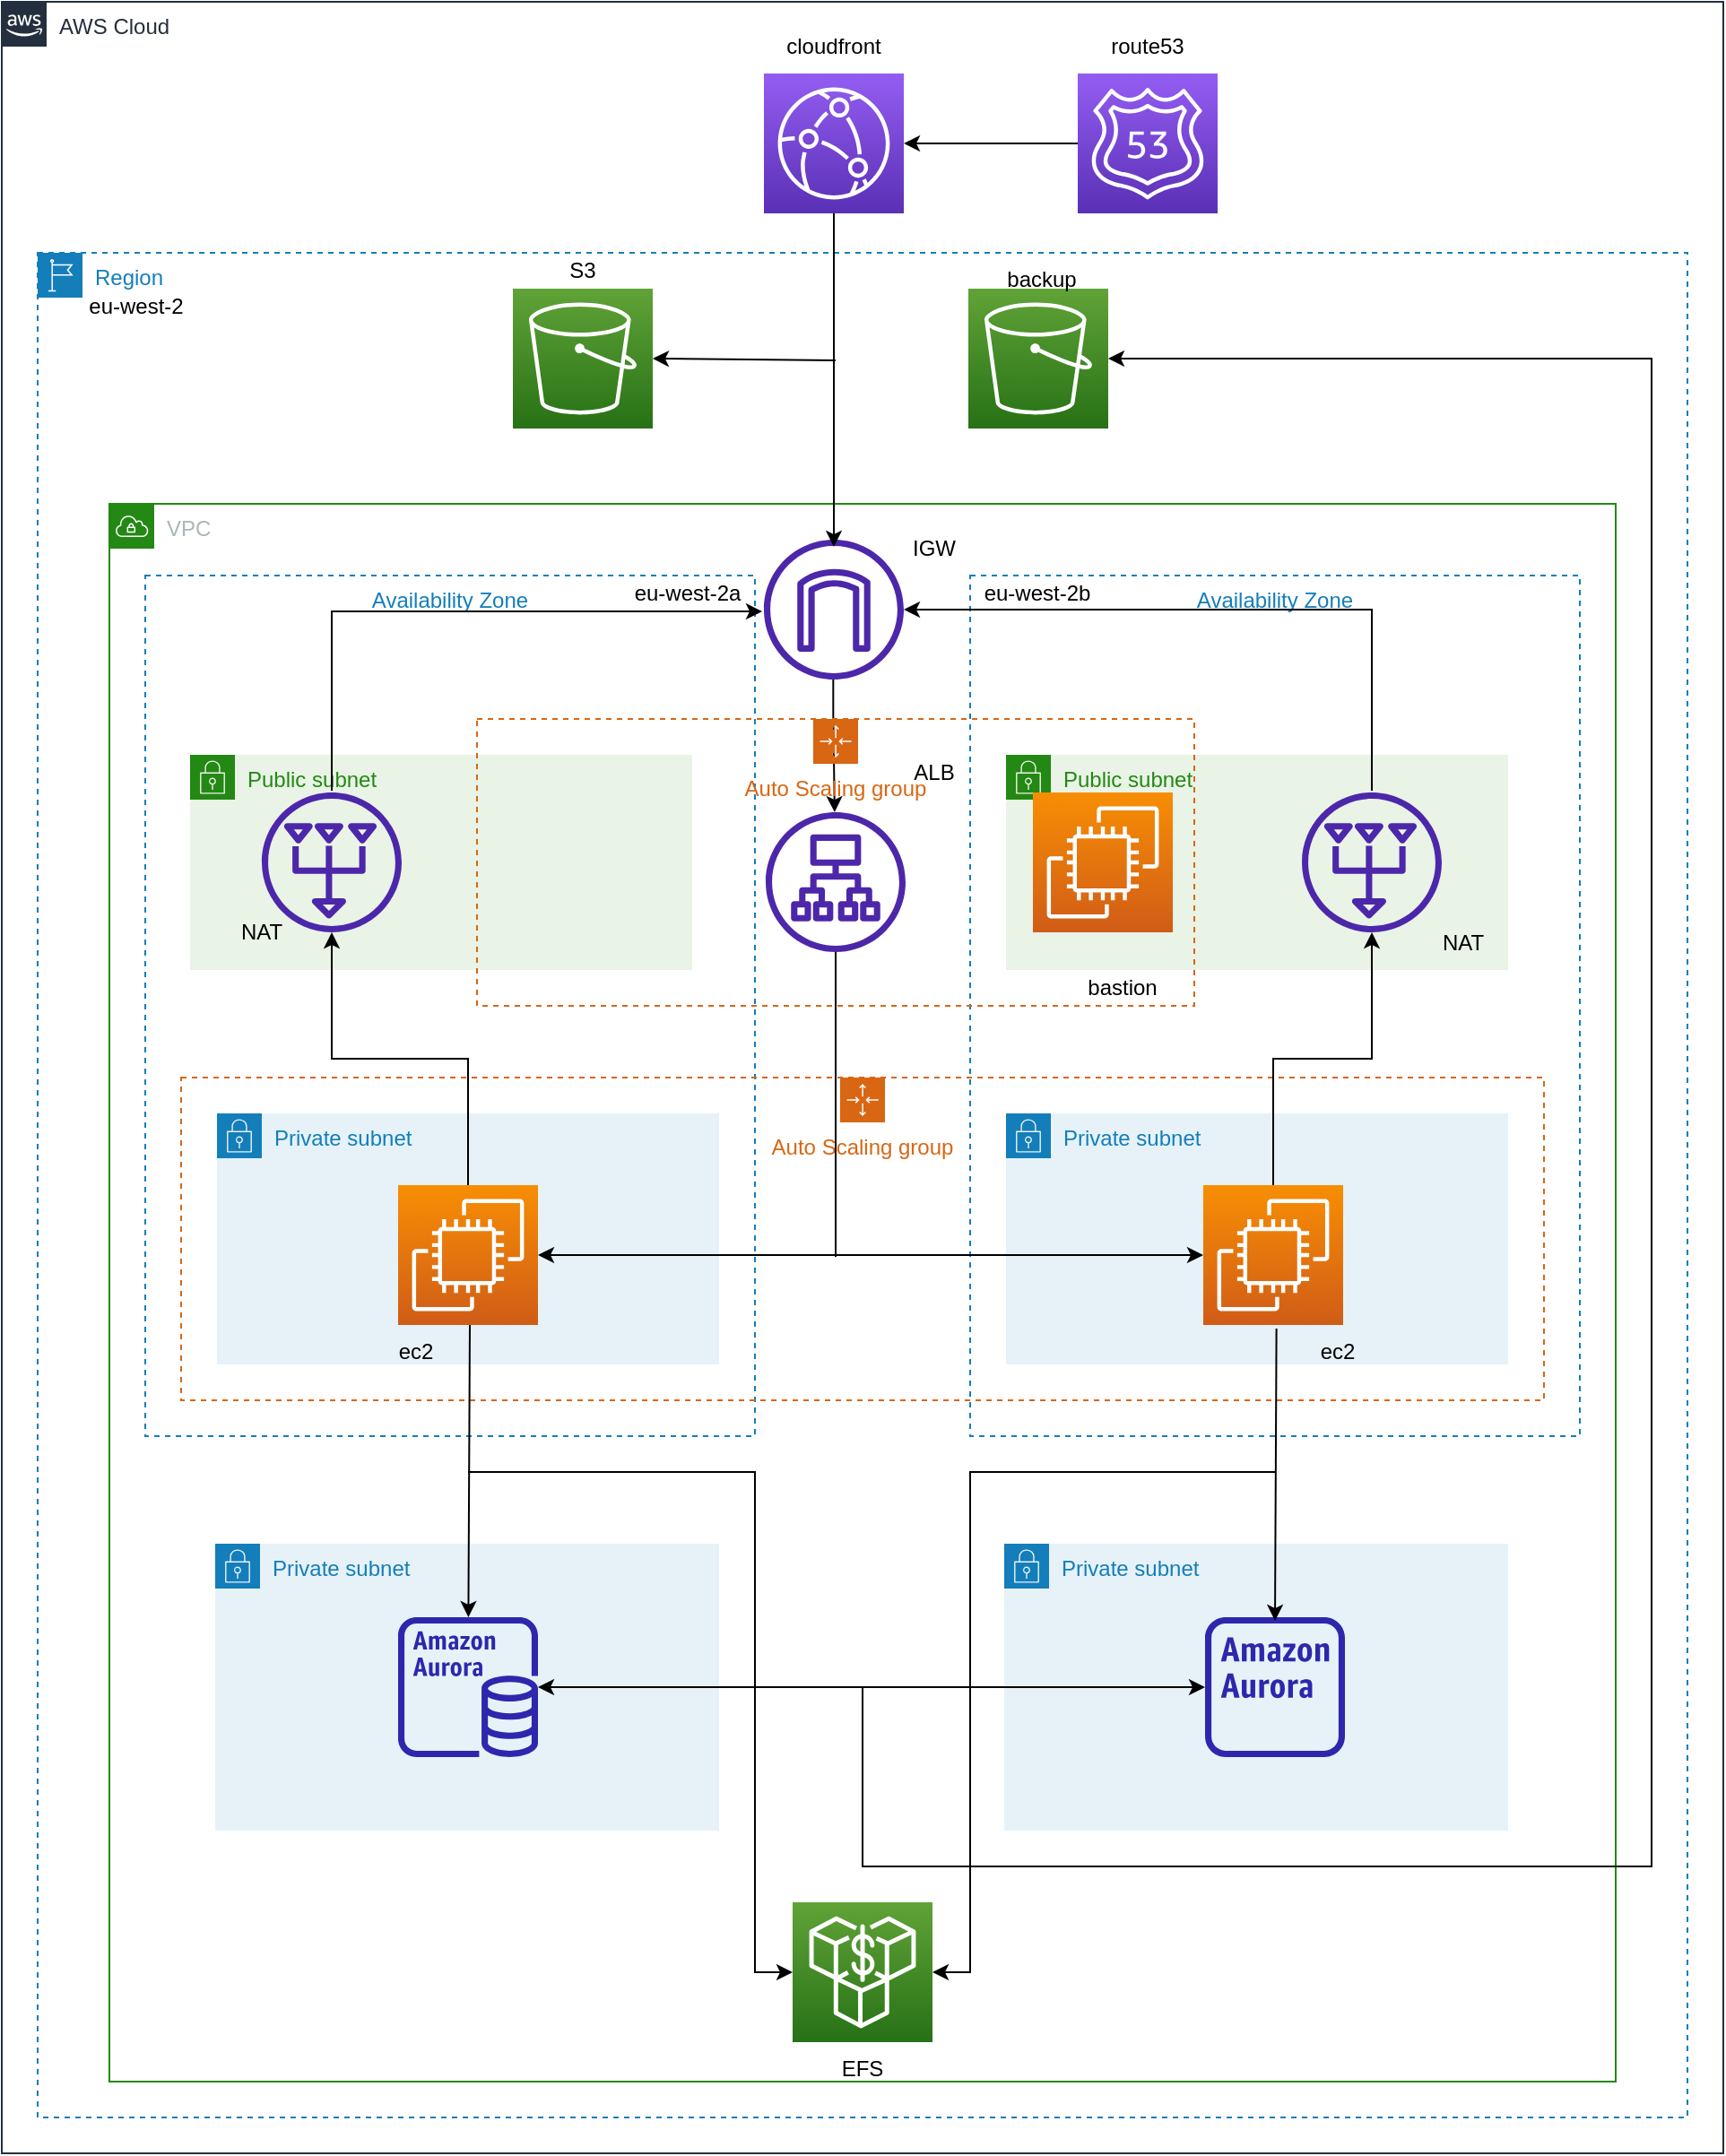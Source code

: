 <mxfile version="20.5.3" type="device"><diagram id="9AL0e-qM06q9D_0BJLEs" name="Page-1"><mxGraphModel dx="2271" dy="2016" grid="1" gridSize="5" guides="1" tooltips="1" connect="1" arrows="1" fold="1" page="1" pageScale="1" pageWidth="1169" pageHeight="827" math="0" shadow="0"><root><mxCell id="0"/><mxCell id="1" parent="0"/><mxCell id="hgUZep3pFWAY9zPGNiMS-28" value="Availability Zone" style="fillColor=none;strokeColor=#147EBA;dashed=1;verticalAlign=top;fontStyle=0;fontColor=#147EBA;" parent="1" vertex="1"><mxGeometry x="200" y="160" width="340" height="480" as="geometry"/></mxCell><mxCell id="-ZI4lZYVpN0cs_xHT9L2-34" value="Public subnet" style="points=[[0,0],[0.25,0],[0.5,0],[0.75,0],[1,0],[1,0.25],[1,0.5],[1,0.75],[1,1],[0.75,1],[0.5,1],[0.25,1],[0,1],[0,0.75],[0,0.5],[0,0.25]];outlineConnect=0;gradientColor=none;html=1;whiteSpace=wrap;fontSize=12;fontStyle=0;container=1;pointerEvents=0;collapsible=0;recursiveResize=0;shape=mxgraph.aws4.group;grIcon=mxgraph.aws4.group_security_group;grStroke=0;strokeColor=#248814;fillColor=#E9F3E6;verticalAlign=top;align=left;spacingLeft=30;fontColor=#248814;dashed=0;" parent="1" vertex="1"><mxGeometry x="680" y="260" width="280" height="120" as="geometry"/></mxCell><mxCell id="-ZI4lZYVpN0cs_xHT9L2-41" value="Availability Zone" style="fillColor=none;strokeColor=#147EBA;dashed=1;verticalAlign=top;fontStyle=0;fontColor=#147EBA;" parent="1" vertex="1"><mxGeometry x="660" y="160" width="340" height="480" as="geometry"/></mxCell><mxCell id="-ZI4lZYVpN0cs_xHT9L2-46" value="Region" style="points=[[0,0],[0.25,0],[0.5,0],[0.75,0],[1,0],[1,0.25],[1,0.5],[1,0.75],[1,1],[0.75,1],[0.5,1],[0.25,1],[0,1],[0,0.75],[0,0.5],[0,0.25]];outlineConnect=0;gradientColor=none;html=1;whiteSpace=wrap;fontSize=12;fontStyle=0;container=1;pointerEvents=0;collapsible=0;recursiveResize=0;shape=mxgraph.aws4.group;grIcon=mxgraph.aws4.group_region;strokeColor=#147EBA;fillColor=none;verticalAlign=top;align=left;spacingLeft=30;fontColor=#147EBA;dashed=1;" parent="1" vertex="1"><mxGeometry x="140" y="-20" width="920" height="1040" as="geometry"/></mxCell><mxCell id="-ZI4lZYVpN0cs_xHT9L2-29" value="" style="sketch=0;points=[[0,0,0],[0.25,0,0],[0.5,0,0],[0.75,0,0],[1,0,0],[0,1,0],[0.25,1,0],[0.5,1,0],[0.75,1,0],[1,1,0],[0,0.25,0],[0,0.5,0],[0,0.75,0],[1,0.25,0],[1,0.5,0],[1,0.75,0]];outlineConnect=0;fontColor=#232F3E;gradientColor=#60A337;gradientDirection=north;fillColor=#277116;strokeColor=#ffffff;dashed=0;verticalLabelPosition=bottom;verticalAlign=top;align=center;html=1;fontSize=12;fontStyle=0;aspect=fixed;shape=mxgraph.aws4.resourceIcon;resIcon=mxgraph.aws4.s3;" parent="-ZI4lZYVpN0cs_xHT9L2-46" vertex="1"><mxGeometry x="265" y="20" width="78" height="78" as="geometry"/></mxCell><mxCell id="hgUZep3pFWAY9zPGNiMS-4" value="" style="endArrow=classic;html=1;rounded=0;entryX=1;entryY=0.5;entryDx=0;entryDy=0;entryPerimeter=0;" parent="-ZI4lZYVpN0cs_xHT9L2-46" target="-ZI4lZYVpN0cs_xHT9L2-29" edge="1"><mxGeometry width="50" height="50" relative="1" as="geometry"><mxPoint x="445" y="60" as="sourcePoint"/><mxPoint x="435" y="55" as="targetPoint"/></mxGeometry></mxCell><mxCell id="-ZI4lZYVpN0cs_xHT9L2-32" value="S3" style="text;html=1;strokeColor=none;fillColor=none;align=center;verticalAlign=middle;whiteSpace=wrap;rounded=0;" parent="-ZI4lZYVpN0cs_xHT9L2-46" vertex="1"><mxGeometry x="274" y="-5" width="60" height="30" as="geometry"/></mxCell><mxCell id="-ZI4lZYVpN0cs_xHT9L2-3" value="" style="sketch=0;outlineConnect=0;fontColor=#232F3E;gradientColor=none;fillColor=#4D27AA;strokeColor=none;dashed=0;verticalLabelPosition=bottom;verticalAlign=top;align=center;html=1;fontSize=12;fontStyle=0;aspect=fixed;pointerEvents=1;shape=mxgraph.aws4.internet_gateway;" parent="-ZI4lZYVpN0cs_xHT9L2-46" vertex="1"><mxGeometry x="405" y="160" width="78" height="78" as="geometry"/></mxCell><mxCell id="-ZI4lZYVpN0cs_xHT9L2-26" value="IGW" style="text;html=1;strokeColor=none;fillColor=none;align=center;verticalAlign=middle;whiteSpace=wrap;rounded=0;" parent="-ZI4lZYVpN0cs_xHT9L2-46" vertex="1"><mxGeometry x="470" y="150" width="60" height="30" as="geometry"/></mxCell><mxCell id="-ZI4lZYVpN0cs_xHT9L2-13" value="" style="endArrow=classic;html=1;rounded=0;" parent="-ZI4lZYVpN0cs_xHT9L2-46" target="-ZI4lZYVpN0cs_xHT9L2-2" edge="1"><mxGeometry width="50" height="50" relative="1" as="geometry"><mxPoint x="443.66" y="238" as="sourcePoint"/><mxPoint x="443.66" y="293" as="targetPoint"/><Array as="points"><mxPoint x="443.66" y="258"/></Array></mxGeometry></mxCell><mxCell id="-ZI4lZYVpN0cs_xHT9L2-24" value="ALB" style="text;html=1;strokeColor=none;fillColor=none;align=center;verticalAlign=middle;whiteSpace=wrap;rounded=0;" parent="-ZI4lZYVpN0cs_xHT9L2-46" vertex="1"><mxGeometry x="470" y="275" width="60" height="30" as="geometry"/></mxCell><mxCell id="-ZI4lZYVpN0cs_xHT9L2-33" value="Public subnet" style="points=[[0,0],[0.25,0],[0.5,0],[0.75,0],[1,0],[1,0.25],[1,0.5],[1,0.75],[1,1],[0.75,1],[0.5,1],[0.25,1],[0,1],[0,0.75],[0,0.5],[0,0.25]];outlineConnect=0;gradientColor=none;html=1;whiteSpace=wrap;fontSize=12;fontStyle=0;container=1;pointerEvents=0;collapsible=0;recursiveResize=0;shape=mxgraph.aws4.group;grIcon=mxgraph.aws4.group_security_group;grStroke=0;strokeColor=#248814;fillColor=#E9F3E6;verticalAlign=top;align=left;spacingLeft=30;fontColor=#248814;dashed=0;" parent="-ZI4lZYVpN0cs_xHT9L2-46" vertex="1"><mxGeometry x="85" y="280" width="280" height="120" as="geometry"/></mxCell><mxCell id="hgUZep3pFWAY9zPGNiMS-9" value="" style="sketch=0;outlineConnect=0;fontColor=#232F3E;gradientColor=none;fillColor=#4D27AA;strokeColor=none;dashed=0;verticalLabelPosition=bottom;verticalAlign=top;align=center;html=1;fontSize=12;fontStyle=0;aspect=fixed;pointerEvents=1;shape=mxgraph.aws4.nat_gateway;rotation=90;" parent="-ZI4lZYVpN0cs_xHT9L2-33" vertex="1"><mxGeometry x="40" y="21" width="78" height="78" as="geometry"/></mxCell><mxCell id="-ZI4lZYVpN0cs_xHT9L2-2" value="" style="sketch=0;outlineConnect=0;fontColor=#232F3E;gradientColor=none;fillColor=#4D27AA;strokeColor=none;dashed=0;verticalLabelPosition=bottom;verticalAlign=top;align=center;html=1;fontSize=12;fontStyle=0;aspect=fixed;pointerEvents=1;shape=mxgraph.aws4.application_load_balancer;" parent="-ZI4lZYVpN0cs_xHT9L2-46" vertex="1"><mxGeometry x="406" y="312" width="78" height="78" as="geometry"/></mxCell><mxCell id="-ZI4lZYVpN0cs_xHT9L2-5" value="" style="sketch=0;points=[[0,0,0],[0.25,0,0],[0.5,0,0],[0.75,0,0],[1,0,0],[0,1,0],[0.25,1,0],[0.5,1,0],[0.75,1,0],[1,1,0],[0,0.25,0],[0,0.5,0],[0,0.75,0],[1,0.25,0],[1,0.5,0],[1,0.75,0]];outlineConnect=0;fontColor=#232F3E;gradientColor=#F78E04;gradientDirection=north;fillColor=#D05C17;strokeColor=#ffffff;dashed=0;verticalLabelPosition=bottom;verticalAlign=top;align=center;html=1;fontSize=12;fontStyle=0;aspect=fixed;shape=mxgraph.aws4.resourceIcon;resIcon=mxgraph.aws4.ec2;" parent="-ZI4lZYVpN0cs_xHT9L2-46" vertex="1"><mxGeometry x="555" y="301" width="78" height="78" as="geometry"/></mxCell><mxCell id="hgUZep3pFWAY9zPGNiMS-11" value="" style="endArrow=classic;html=1;rounded=0;exitX=-0.013;exitY=0.5;exitDx=0;exitDy=0;exitPerimeter=0;edgeStyle=orthogonalEdgeStyle;entryX=-0.013;entryY=0.513;entryDx=0;entryDy=0;entryPerimeter=0;" parent="-ZI4lZYVpN0cs_xHT9L2-46" source="hgUZep3pFWAY9zPGNiMS-9" target="-ZI4lZYVpN0cs_xHT9L2-3" edge="1"><mxGeometry width="50" height="50" relative="1" as="geometry"><mxPoint x="170" y="270" as="sourcePoint"/><mxPoint x="220" y="220" as="targetPoint"/></mxGeometry></mxCell><mxCell id="hgUZep3pFWAY9zPGNiMS-10" value="" style="sketch=0;outlineConnect=0;fontColor=#232F3E;gradientColor=none;fillColor=#4D27AA;strokeColor=none;dashed=0;verticalLabelPosition=bottom;verticalAlign=top;align=center;html=1;fontSize=12;fontStyle=0;aspect=fixed;pointerEvents=1;shape=mxgraph.aws4.nat_gateway;rotation=90;" parent="-ZI4lZYVpN0cs_xHT9L2-46" vertex="1"><mxGeometry x="705" y="301" width="78" height="78" as="geometry"/></mxCell><mxCell id="hgUZep3pFWAY9zPGNiMS-14" value="" style="endArrow=classic;html=1;rounded=0;edgeStyle=elbowEdgeStyle;exitX=-0.013;exitY=0.5;exitDx=0;exitDy=0;exitPerimeter=0;" parent="-ZI4lZYVpN0cs_xHT9L2-46" source="hgUZep3pFWAY9zPGNiMS-10" target="-ZI4lZYVpN0cs_xHT9L2-3" edge="1"><mxGeometry width="50" height="50" relative="1" as="geometry"><mxPoint x="745" y="245" as="sourcePoint"/><mxPoint x="795" y="195" as="targetPoint"/><Array as="points"><mxPoint x="744" y="250"/></Array></mxGeometry></mxCell><mxCell id="-ZI4lZYVpN0cs_xHT9L2-28" value="Auto Scaling group" style="points=[[0,0],[0.25,0],[0.5,0],[0.75,0],[1,0],[1,0.25],[1,0.5],[1,0.75],[1,1],[0.75,1],[0.5,1],[0.25,1],[0,1],[0,0.75],[0,0.5],[0,0.25]];outlineConnect=0;gradientColor=none;html=1;whiteSpace=wrap;fontSize=12;fontStyle=0;container=0;pointerEvents=0;collapsible=0;recursiveResize=0;shape=mxgraph.aws4.groupCenter;grIcon=mxgraph.aws4.group_auto_scaling_group;grStroke=1;strokeColor=#D86613;fillColor=none;verticalAlign=top;align=center;fontColor=#D86613;dashed=1;spacingTop=25;" parent="-ZI4lZYVpN0cs_xHT9L2-46" vertex="1"><mxGeometry x="245" y="260" width="400" height="160" as="geometry"/></mxCell><mxCell id="-ZI4lZYVpN0cs_xHT9L2-38" value="Private subnet" style="points=[[0,0],[0.25,0],[0.5,0],[0.75,0],[1,0],[1,0.25],[1,0.5],[1,0.75],[1,1],[0.75,1],[0.5,1],[0.25,1],[0,1],[0,0.75],[0,0.5],[0,0.25]];outlineConnect=0;gradientColor=none;html=1;whiteSpace=wrap;fontSize=12;fontStyle=0;container=1;pointerEvents=0;collapsible=0;recursiveResize=0;shape=mxgraph.aws4.group;grIcon=mxgraph.aws4.group_security_group;grStroke=0;strokeColor=#147EBA;fillColor=#E6F2F8;verticalAlign=top;align=left;spacingLeft=30;fontColor=#147EBA;dashed=0;" parent="-ZI4lZYVpN0cs_xHT9L2-46" vertex="1"><mxGeometry x="100" y="480" width="280" height="140" as="geometry"/></mxCell><mxCell id="hgUZep3pFWAY9zPGNiMS-16" value="" style="sketch=0;points=[[0,0,0],[0.25,0,0],[0.5,0,0],[0.75,0,0],[1,0,0],[0,1,0],[0.25,1,0],[0.5,1,0],[0.75,1,0],[1,1,0],[0,0.25,0],[0,0.5,0],[0,0.75,0],[1,0.25,0],[1,0.5,0],[1,0.75,0]];outlineConnect=0;fontColor=#232F3E;gradientColor=#F78E04;gradientDirection=north;fillColor=#D05C17;strokeColor=#ffffff;dashed=0;verticalLabelPosition=bottom;verticalAlign=top;align=center;html=1;fontSize=12;fontStyle=0;aspect=fixed;shape=mxgraph.aws4.resourceIcon;resIcon=mxgraph.aws4.ec2;" parent="-ZI4lZYVpN0cs_xHT9L2-38" vertex="1"><mxGeometry x="101" y="40" width="78" height="78" as="geometry"/></mxCell><mxCell id="hgUZep3pFWAY9zPGNiMS-18" value="Auto Scaling group" style="points=[[0,0],[0.25,0],[0.5,0],[0.75,0],[1,0],[1,0.25],[1,0.5],[1,0.75],[1,1],[0.75,1],[0.5,1],[0.25,1],[0,1],[0,0.75],[0,0.5],[0,0.25]];outlineConnect=0;gradientColor=none;html=1;whiteSpace=wrap;fontSize=12;fontStyle=0;container=1;pointerEvents=0;collapsible=0;recursiveResize=0;shape=mxgraph.aws4.groupCenter;grIcon=mxgraph.aws4.group_auto_scaling_group;grStroke=1;strokeColor=#D86613;fillColor=none;verticalAlign=top;align=center;fontColor=#D86613;dashed=1;spacingTop=25;" parent="-ZI4lZYVpN0cs_xHT9L2-46" vertex="1"><mxGeometry x="80" y="460" width="760" height="180" as="geometry"/></mxCell><mxCell id="hgUZep3pFWAY9zPGNiMS-21" value="ec2" style="text;html=1;strokeColor=none;fillColor=none;align=center;verticalAlign=middle;whiteSpace=wrap;rounded=0;" parent="hgUZep3pFWAY9zPGNiMS-18" vertex="1"><mxGeometry x="101" y="138" width="60" height="30" as="geometry"/></mxCell><mxCell id="hgUZep3pFWAY9zPGNiMS-20" value="" style="endArrow=none;html=1;rounded=0;" parent="-ZI4lZYVpN0cs_xHT9L2-46" target="-ZI4lZYVpN0cs_xHT9L2-2" edge="1"><mxGeometry width="50" height="50" relative="1" as="geometry"><mxPoint x="445" y="560" as="sourcePoint"/><mxPoint x="480" y="455" as="targetPoint"/></mxGeometry></mxCell><mxCell id="hgUZep3pFWAY9zPGNiMS-23" value="" style="endArrow=classic;html=1;rounded=0;exitX=0.5;exitY=0;exitDx=0;exitDy=0;exitPerimeter=0;edgeStyle=orthogonalEdgeStyle;" parent="-ZI4lZYVpN0cs_xHT9L2-46" source="hgUZep3pFWAY9zPGNiMS-16" target="hgUZep3pFWAY9zPGNiMS-9" edge="1"><mxGeometry width="50" height="50" relative="1" as="geometry"><mxPoint x="185" y="485" as="sourcePoint"/><mxPoint x="235" y="435" as="targetPoint"/></mxGeometry></mxCell><mxCell id="-ZI4lZYVpN0cs_xHT9L2-23" value="bastion" style="text;html=1;strokeColor=none;fillColor=none;align=center;verticalAlign=middle;whiteSpace=wrap;rounded=0;" parent="1" vertex="1"><mxGeometry x="715" y="375" width="60" height="30" as="geometry"/></mxCell><mxCell id="-ZI4lZYVpN0cs_xHT9L2-44" value="VPC" style="points=[[0,0],[0.25,0],[0.5,0],[0.75,0],[1,0],[1,0.25],[1,0.5],[1,0.75],[1,1],[0.75,1],[0.5,1],[0.25,1],[0,1],[0,0.75],[0,0.5],[0,0.25]];outlineConnect=0;gradientColor=none;html=1;whiteSpace=wrap;fontSize=12;fontStyle=0;container=1;pointerEvents=0;collapsible=0;recursiveResize=0;shape=mxgraph.aws4.group;grIcon=mxgraph.aws4.group_vpc;strokeColor=#248814;fillColor=none;verticalAlign=top;align=left;spacingLeft=30;fontColor=#AAB7B8;dashed=0;" parent="1" vertex="1"><mxGeometry x="180" y="120" width="840" height="880" as="geometry"/></mxCell><mxCell id="-ZI4lZYVpN0cs_xHT9L2-52" value="AWS Cloud" style="points=[[0,0],[0.25,0],[0.5,0],[0.75,0],[1,0],[1,0.25],[1,0.5],[1,0.75],[1,1],[0.75,1],[0.5,1],[0.25,1],[0,1],[0,0.75],[0,0.5],[0,0.25]];outlineConnect=0;gradientColor=none;html=1;whiteSpace=wrap;fontSize=12;fontStyle=0;container=0;pointerEvents=0;collapsible=0;recursiveResize=0;shape=mxgraph.aws4.group;grIcon=mxgraph.aws4.group_aws_cloud_alt;strokeColor=#232F3E;fillColor=none;verticalAlign=top;align=left;spacingLeft=30;fontColor=#232F3E;dashed=0;" parent="1" vertex="1"><mxGeometry x="120" y="-160" width="960" height="1200" as="geometry"/></mxCell><mxCell id="DMGmZ-S_-NHHy-2OvkoB-3" value="eu-west-2a" style="text;html=1;strokeColor=none;fillColor=none;align=center;verticalAlign=middle;whiteSpace=wrap;rounded=0;" parent="1" vertex="1"><mxGeometry x="470" y="155" width="65" height="30" as="geometry"/></mxCell><mxCell id="DMGmZ-S_-NHHy-2OvkoB-2" value="eu-west-2" style="text;html=1;strokeColor=none;fillColor=none;align=center;verticalAlign=middle;whiteSpace=wrap;rounded=0;" parent="1" vertex="1"><mxGeometry x="165" y="-5" width="60" height="30" as="geometry"/></mxCell><mxCell id="DMGmZ-S_-NHHy-2OvkoB-4" value="eu-west-2b" style="text;html=1;strokeColor=none;fillColor=none;align=center;verticalAlign=middle;whiteSpace=wrap;rounded=0;" parent="1" vertex="1"><mxGeometry x="665" y="155" width="65" height="30" as="geometry"/></mxCell><mxCell id="hgUZep3pFWAY9zPGNiMS-1" value="" style="sketch=0;points=[[0,0,0],[0.25,0,0],[0.5,0,0],[0.75,0,0],[1,0,0],[0,1,0],[0.25,1,0],[0.5,1,0],[0.75,1,0],[1,1,0],[0,0.25,0],[0,0.5,0],[0,0.75,0],[1,0.25,0],[1,0.5,0],[1,0.75,0]];outlineConnect=0;fontColor=#232F3E;gradientColor=#945DF2;gradientDirection=north;fillColor=#5A30B5;strokeColor=#ffffff;dashed=0;verticalLabelPosition=bottom;verticalAlign=top;align=center;html=1;fontSize=12;fontStyle=0;aspect=fixed;shape=mxgraph.aws4.resourceIcon;resIcon=mxgraph.aws4.cloudfront;" parent="1" vertex="1"><mxGeometry x="545" y="-120" width="78" height="78" as="geometry"/></mxCell><mxCell id="PSsWQGHh_uAdmonaR9B--28" value="" style="sketch=0;points=[[0,0,0],[0.25,0,0],[0.5,0,0],[0.75,0,0],[1,0,0],[0,1,0],[0.25,1,0],[0.5,1,0],[0.75,1,0],[1,1,0],[0,0.25,0],[0,0.5,0],[0,0.75,0],[1,0.25,0],[1,0.5,0],[1,0.75,0]];outlineConnect=0;fontColor=#232F3E;gradientColor=#945DF2;gradientDirection=north;fillColor=#5A30B5;strokeColor=#ffffff;dashed=0;verticalLabelPosition=bottom;verticalAlign=top;align=center;html=1;fontSize=12;fontStyle=0;aspect=fixed;shape=mxgraph.aws4.resourceIcon;resIcon=mxgraph.aws4.route_53;" parent="1" vertex="1"><mxGeometry x="720" y="-120" width="78" height="78" as="geometry"/></mxCell><mxCell id="hgUZep3pFWAY9zPGNiMS-2" value="" style="endArrow=classic;html=1;rounded=0;entryX=1;entryY=0.5;entryDx=0;entryDy=0;entryPerimeter=0;exitX=0;exitY=0.5;exitDx=0;exitDy=0;exitPerimeter=0;" parent="1" source="PSsWQGHh_uAdmonaR9B--28" target="hgUZep3pFWAY9zPGNiMS-1" edge="1"><mxGeometry width="50" height="50" relative="1" as="geometry"><mxPoint x="505" y="-55" as="sourcePoint"/><mxPoint x="555" y="-105" as="targetPoint"/></mxGeometry></mxCell><mxCell id="hgUZep3pFWAY9zPGNiMS-5" value="cloudfront" style="text;html=1;strokeColor=none;fillColor=none;align=center;verticalAlign=middle;whiteSpace=wrap;rounded=0;" parent="1" vertex="1"><mxGeometry x="554" y="-150" width="60" height="30" as="geometry"/></mxCell><mxCell id="hgUZep3pFWAY9zPGNiMS-6" value="route53" style="text;html=1;strokeColor=none;fillColor=none;align=center;verticalAlign=middle;whiteSpace=wrap;rounded=0;" parent="1" vertex="1"><mxGeometry x="729" y="-150" width="60" height="30" as="geometry"/></mxCell><mxCell id="-ZI4lZYVpN0cs_xHT9L2-14" value="" style="endArrow=classic;html=1;rounded=0;exitX=0.5;exitY=1;exitDx=0;exitDy=0;exitPerimeter=0;entryX=0.5;entryY=0.051;entryDx=0;entryDy=0;entryPerimeter=0;" parent="1" source="hgUZep3pFWAY9zPGNiMS-1" target="-ZI4lZYVpN0cs_xHT9L2-3" edge="1"><mxGeometry width="50" height="50" relative="1" as="geometry"><mxPoint x="598.8" y="105" as="sourcePoint"/><mxPoint x="598.8" y="160" as="targetPoint"/><Array as="points"/></mxGeometry></mxCell><mxCell id="hgUZep3pFWAY9zPGNiMS-15" value="Private subnet" style="points=[[0,0],[0.25,0],[0.5,0],[0.75,0],[1,0],[1,0.25],[1,0.5],[1,0.75],[1,1],[0.75,1],[0.5,1],[0.25,1],[0,1],[0,0.75],[0,0.5],[0,0.25]];outlineConnect=0;gradientColor=none;html=1;whiteSpace=wrap;fontSize=12;fontStyle=0;container=1;pointerEvents=0;collapsible=0;recursiveResize=0;shape=mxgraph.aws4.group;grIcon=mxgraph.aws4.group_security_group;grStroke=0;strokeColor=#147EBA;fillColor=#E6F2F8;verticalAlign=top;align=left;spacingLeft=30;fontColor=#147EBA;dashed=0;" parent="1" vertex="1"><mxGeometry x="680" y="460" width="280" height="140" as="geometry"/></mxCell><mxCell id="hgUZep3pFWAY9zPGNiMS-17" value="" style="sketch=0;points=[[0,0,0],[0.25,0,0],[0.5,0,0],[0.75,0,0],[1,0,0],[0,1,0],[0.25,1,0],[0.5,1,0],[0.75,1,0],[1,1,0],[0,0.25,0],[0,0.5,0],[0,0.75,0],[1,0.25,0],[1,0.5,0],[1,0.75,0]];outlineConnect=0;fontColor=#232F3E;gradientColor=#F78E04;gradientDirection=north;fillColor=#D05C17;strokeColor=#ffffff;dashed=0;verticalLabelPosition=bottom;verticalAlign=top;align=center;html=1;fontSize=12;fontStyle=0;aspect=fixed;shape=mxgraph.aws4.resourceIcon;resIcon=mxgraph.aws4.ec2;" parent="hgUZep3pFWAY9zPGNiMS-15" vertex="1"><mxGeometry x="110" y="40" width="78" height="78" as="geometry"/></mxCell><mxCell id="hgUZep3pFWAY9zPGNiMS-22" value="ec2" style="text;html=1;strokeColor=none;fillColor=none;align=center;verticalAlign=middle;whiteSpace=wrap;rounded=0;" parent="hgUZep3pFWAY9zPGNiMS-15" vertex="1"><mxGeometry x="155" y="118" width="60" height="30" as="geometry"/></mxCell><mxCell id="hgUZep3pFWAY9zPGNiMS-19" value="" style="endArrow=classic;startArrow=classic;html=1;rounded=0;exitX=1;exitY=0.5;exitDx=0;exitDy=0;exitPerimeter=0;entryX=0;entryY=0.5;entryDx=0;entryDy=0;entryPerimeter=0;" parent="1" source="hgUZep3pFWAY9zPGNiMS-16" target="hgUZep3pFWAY9zPGNiMS-17" edge="1"><mxGeometry width="50" height="50" relative="1" as="geometry"><mxPoint x="585" y="555" as="sourcePoint"/><mxPoint x="635" y="505" as="targetPoint"/></mxGeometry></mxCell><mxCell id="hgUZep3pFWAY9zPGNiMS-24" value="" style="endArrow=classic;html=1;rounded=0;edgeStyle=orthogonalEdgeStyle;exitX=0.5;exitY=0;exitDx=0;exitDy=0;exitPerimeter=0;" parent="1" source="hgUZep3pFWAY9zPGNiMS-17" target="hgUZep3pFWAY9zPGNiMS-10" edge="1"><mxGeometry width="50" height="50" relative="1" as="geometry"><mxPoint x="865" y="455" as="sourcePoint"/><mxPoint x="915" y="405" as="targetPoint"/></mxGeometry></mxCell><mxCell id="hgUZep3pFWAY9zPGNiMS-33" value="NAT" style="text;html=1;strokeColor=none;fillColor=none;align=center;verticalAlign=middle;whiteSpace=wrap;rounded=0;" parent="1" vertex="1"><mxGeometry x="235" y="344" width="60" height="30" as="geometry"/></mxCell><mxCell id="hgUZep3pFWAY9zPGNiMS-34" value="NAT" style="text;html=1;strokeColor=none;fillColor=none;align=center;verticalAlign=middle;whiteSpace=wrap;rounded=0;" parent="1" vertex="1"><mxGeometry x="905" y="350" width="60" height="30" as="geometry"/></mxCell><mxCell id="qUBISwleo27DNAOH8w-I-2" value="Private subnet" style="points=[[0,0],[0.25,0],[0.5,0],[0.75,0],[1,0],[1,0.25],[1,0.5],[1,0.75],[1,1],[0.75,1],[0.5,1],[0.25,1],[0,1],[0,0.75],[0,0.5],[0,0.25]];outlineConnect=0;gradientColor=none;html=1;whiteSpace=wrap;fontSize=12;fontStyle=0;container=1;pointerEvents=0;collapsible=0;recursiveResize=0;shape=mxgraph.aws4.group;grIcon=mxgraph.aws4.group_security_group;grStroke=0;strokeColor=#147EBA;fillColor=#E6F2F8;verticalAlign=top;align=left;spacingLeft=30;fontColor=#147EBA;dashed=0;" vertex="1" parent="1"><mxGeometry x="239" y="700" width="281" height="160" as="geometry"/></mxCell><mxCell id="qUBISwleo27DNAOH8w-I-4" value="" style="sketch=0;outlineConnect=0;fontColor=#232F3E;gradientColor=none;fillColor=#2E27AD;strokeColor=none;dashed=0;verticalLabelPosition=bottom;verticalAlign=top;align=center;html=1;fontSize=12;fontStyle=0;aspect=fixed;pointerEvents=1;shape=mxgraph.aws4.aurora_instance;" vertex="1" parent="qUBISwleo27DNAOH8w-I-2"><mxGeometry x="102" y="41" width="78" height="78" as="geometry"/></mxCell><mxCell id="qUBISwleo27DNAOH8w-I-3" value="Private subnet" style="points=[[0,0],[0.25,0],[0.5,0],[0.75,0],[1,0],[1,0.25],[1,0.5],[1,0.75],[1,1],[0.75,1],[0.5,1],[0.25,1],[0,1],[0,0.75],[0,0.5],[0,0.25]];outlineConnect=0;gradientColor=none;html=1;whiteSpace=wrap;fontSize=12;fontStyle=0;container=1;pointerEvents=0;collapsible=0;recursiveResize=0;shape=mxgraph.aws4.group;grIcon=mxgraph.aws4.group_security_group;grStroke=0;strokeColor=#147EBA;fillColor=#E6F2F8;verticalAlign=top;align=left;spacingLeft=30;fontColor=#147EBA;dashed=0;" vertex="1" parent="1"><mxGeometry x="679" y="700" width="281" height="160" as="geometry"/></mxCell><mxCell id="qUBISwleo27DNAOH8w-I-5" value="" style="sketch=0;outlineConnect=0;fontColor=#232F3E;gradientColor=none;fillColor=#2E27AD;strokeColor=none;dashed=0;verticalLabelPosition=bottom;verticalAlign=top;align=center;html=1;fontSize=12;fontStyle=0;aspect=fixed;pointerEvents=1;shape=mxgraph.aws4.aurora_instance_alt;" vertex="1" parent="qUBISwleo27DNAOH8w-I-3"><mxGeometry x="112" y="41" width="78" height="78" as="geometry"/></mxCell><mxCell id="qUBISwleo27DNAOH8w-I-6" value="" style="endArrow=classic;startArrow=classic;html=1;rounded=0;" edge="1" parent="1" source="qUBISwleo27DNAOH8w-I-4" target="qUBISwleo27DNAOH8w-I-5"><mxGeometry width="50" height="50" relative="1" as="geometry"><mxPoint x="585" y="790" as="sourcePoint"/><mxPoint x="635" y="740" as="targetPoint"/></mxGeometry></mxCell><mxCell id="qUBISwleo27DNAOH8w-I-7" value="" style="endArrow=classic;html=1;rounded=0;exitX=1;exitY=0;exitDx=0;exitDy=0;" edge="1" parent="1" source="hgUZep3pFWAY9zPGNiMS-21" target="qUBISwleo27DNAOH8w-I-4"><mxGeometry width="50" height="50" relative="1" as="geometry"><mxPoint x="300" y="700" as="sourcePoint"/><mxPoint x="350" y="650" as="targetPoint"/></mxGeometry></mxCell><mxCell id="qUBISwleo27DNAOH8w-I-8" value="" style="endArrow=classic;html=1;rounded=0;exitX=1;exitY=0;exitDx=0;exitDy=0;" edge="1" parent="1"><mxGeometry width="50" height="50" relative="1" as="geometry"><mxPoint x="830.81" y="580" as="sourcePoint"/><mxPoint x="830.003" y="743" as="targetPoint"/></mxGeometry></mxCell><mxCell id="qUBISwleo27DNAOH8w-I-9" value="" style="sketch=0;points=[[0,0,0],[0.25,0,0],[0.5,0,0],[0.75,0,0],[1,0,0],[0,1,0],[0.25,1,0],[0.5,1,0],[0.75,1,0],[1,1,0],[0,0.25,0],[0,0.5,0],[0,0.75,0],[1,0.25,0],[1,0.5,0],[1,0.75,0]];outlineConnect=0;fontColor=#232F3E;gradientColor=#60A337;gradientDirection=north;fillColor=#277116;strokeColor=#ffffff;dashed=0;verticalLabelPosition=bottom;verticalAlign=top;align=center;html=1;fontSize=12;fontStyle=0;aspect=fixed;shape=mxgraph.aws4.resourceIcon;resIcon=mxgraph.aws4.efs_infrequentaccess;" vertex="1" parent="1"><mxGeometry x="561" y="900" width="78" height="78" as="geometry"/></mxCell><mxCell id="qUBISwleo27DNAOH8w-I-10" value="" style="endArrow=classic;html=1;rounded=0;entryX=0;entryY=0.5;entryDx=0;entryDy=0;entryPerimeter=0;edgeStyle=orthogonalEdgeStyle;" edge="1" parent="1" target="qUBISwleo27DNAOH8w-I-9"><mxGeometry width="50" height="50" relative="1" as="geometry"><mxPoint x="380" y="660" as="sourcePoint"/><mxPoint x="610" y="665" as="targetPoint"/><Array as="points"><mxPoint x="540" y="660"/><mxPoint x="540" y="939"/></Array></mxGeometry></mxCell><mxCell id="qUBISwleo27DNAOH8w-I-11" value="" style="endArrow=classic;html=1;rounded=0;edgeStyle=orthogonalEdgeStyle;entryX=1;entryY=0.5;entryDx=0;entryDy=0;entryPerimeter=0;" edge="1" parent="1" target="qUBISwleo27DNAOH8w-I-9"><mxGeometry width="50" height="50" relative="1" as="geometry"><mxPoint x="830" y="660" as="sourcePoint"/><mxPoint x="655" y="690" as="targetPoint"/><Array as="points"><mxPoint x="660" y="660"/><mxPoint x="660" y="939"/></Array></mxGeometry></mxCell><mxCell id="qUBISwleo27DNAOH8w-I-12" value="EFS" style="text;html=1;strokeColor=none;fillColor=none;align=center;verticalAlign=middle;whiteSpace=wrap;rounded=0;" vertex="1" parent="1"><mxGeometry x="570" y="978" width="60" height="30" as="geometry"/></mxCell><mxCell id="qUBISwleo27DNAOH8w-I-13" value="" style="sketch=0;points=[[0,0,0],[0.25,0,0],[0.5,0,0],[0.75,0,0],[1,0,0],[0,1,0],[0.25,1,0],[0.5,1,0],[0.75,1,0],[1,1,0],[0,0.25,0],[0,0.5,0],[0,0.75,0],[1,0.25,0],[1,0.5,0],[1,0.75,0]];outlineConnect=0;fontColor=#232F3E;gradientColor=#60A337;gradientDirection=north;fillColor=#277116;strokeColor=#ffffff;dashed=0;verticalLabelPosition=bottom;verticalAlign=top;align=center;html=1;fontSize=12;fontStyle=0;aspect=fixed;shape=mxgraph.aws4.resourceIcon;resIcon=mxgraph.aws4.s3;" vertex="1" parent="1"><mxGeometry x="659" width="78" height="78" as="geometry"/></mxCell><mxCell id="qUBISwleo27DNAOH8w-I-14" value="backup" style="text;html=1;strokeColor=none;fillColor=none;align=center;verticalAlign=middle;whiteSpace=wrap;rounded=0;" vertex="1" parent="1"><mxGeometry x="670" y="-20" width="60" height="30" as="geometry"/></mxCell><mxCell id="qUBISwleo27DNAOH8w-I-15" value="" style="endArrow=classic;html=1;rounded=0;edgeStyle=orthogonalEdgeStyle;entryX=1;entryY=0.5;entryDx=0;entryDy=0;entryPerimeter=0;" edge="1" parent="1" target="qUBISwleo27DNAOH8w-I-13"><mxGeometry width="50" height="50" relative="1" as="geometry"><mxPoint x="600" y="780" as="sourcePoint"/><mxPoint x="825" y="925" as="targetPoint"/><Array as="points"><mxPoint x="600" y="880"/><mxPoint x="1040" y="880"/><mxPoint x="1040" y="39"/></Array></mxGeometry></mxCell></root></mxGraphModel></diagram></mxfile>